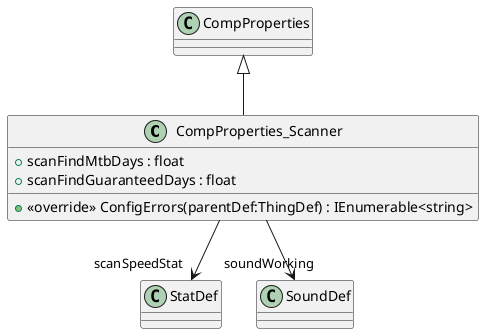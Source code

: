 @startuml
class CompProperties_Scanner {
    + scanFindMtbDays : float
    + scanFindGuaranteedDays : float
    + <<override>> ConfigErrors(parentDef:ThingDef) : IEnumerable<string>
}
CompProperties <|-- CompProperties_Scanner
CompProperties_Scanner --> "scanSpeedStat" StatDef
CompProperties_Scanner --> "soundWorking" SoundDef
@enduml
